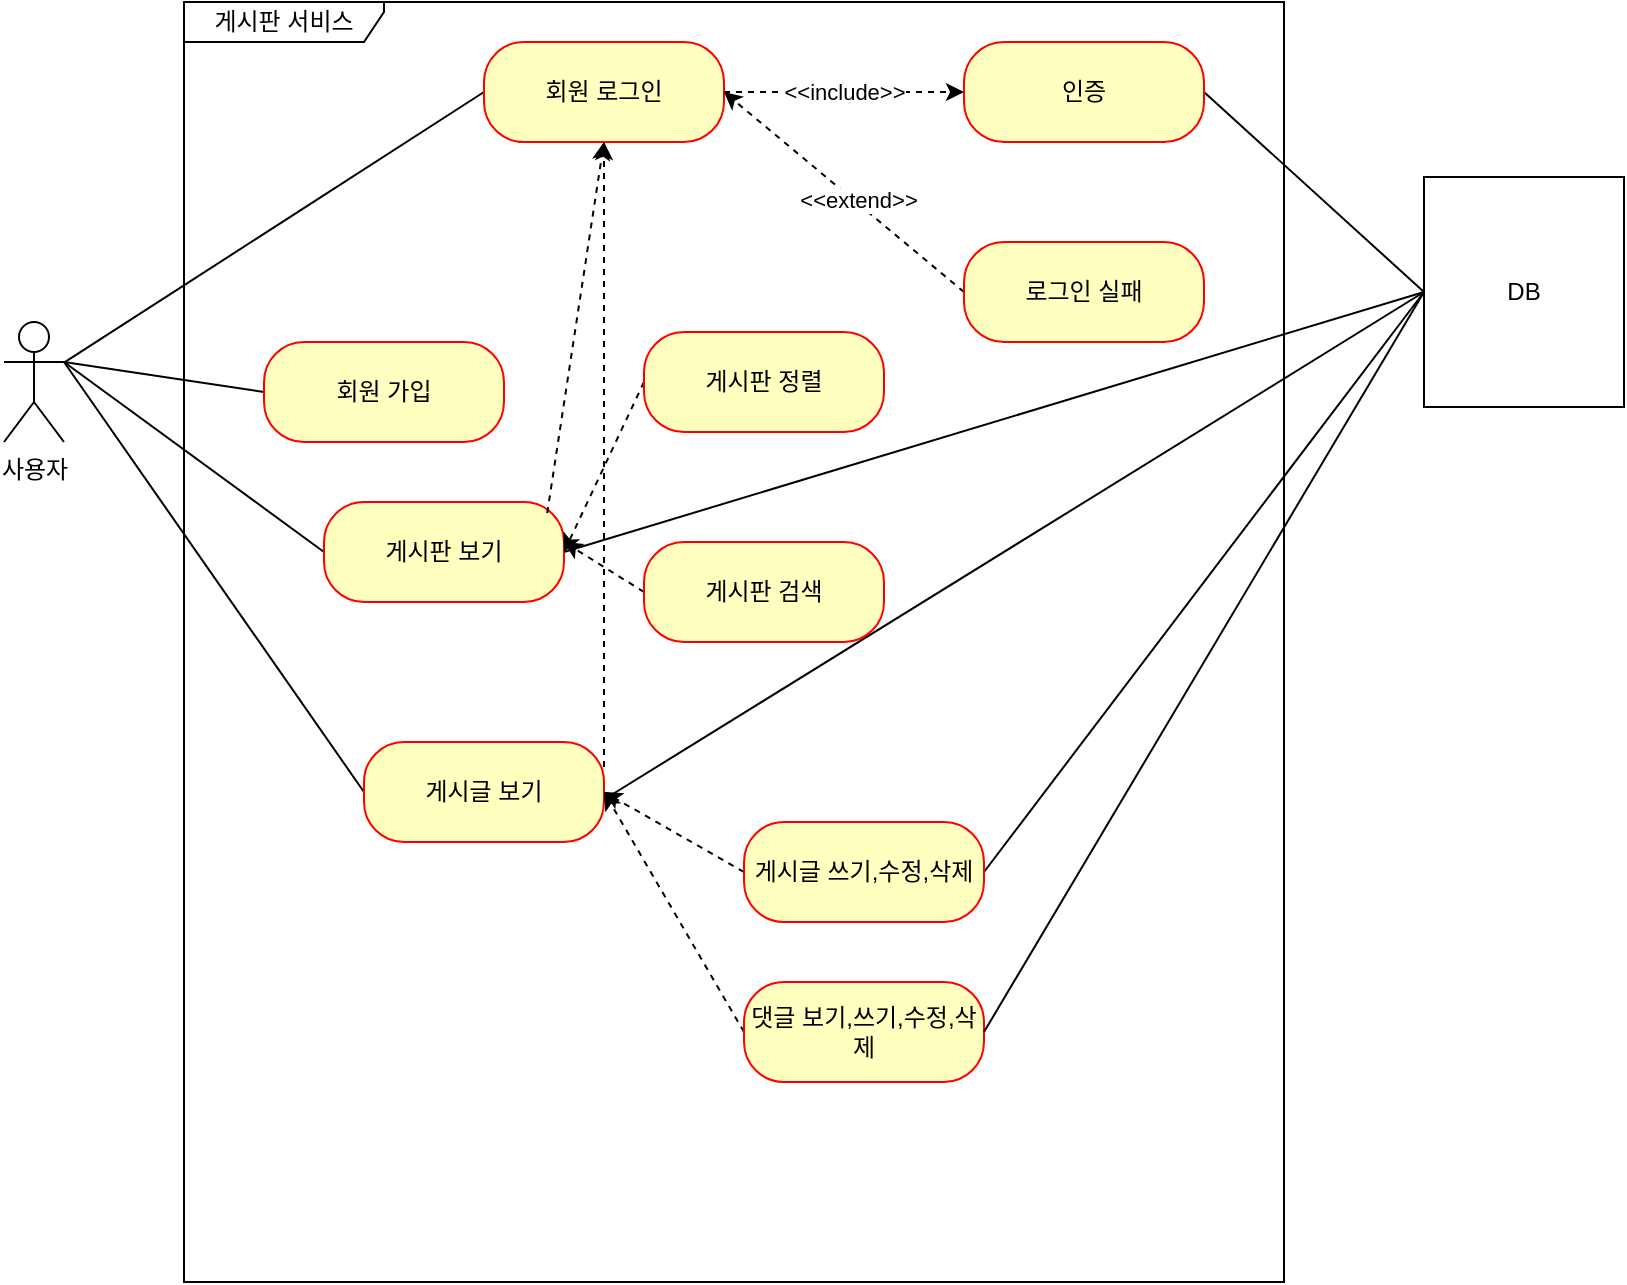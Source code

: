 <mxfile version="24.7.5">
  <diagram name="페이지-1" id="WdVvNl2aft6thXMaYnHw">
    <mxGraphModel dx="937" dy="913" grid="1" gridSize="10" guides="1" tooltips="1" connect="1" arrows="1" fold="1" page="1" pageScale="1" pageWidth="827" pageHeight="1169" math="0" shadow="0">
      <root>
        <mxCell id="0" />
        <mxCell id="1" parent="0" />
        <mxCell id="4Mlx_Hhug_AuuiXwjfcO-20" style="rounded=0;orthogonalLoop=1;jettySize=auto;html=1;exitX=1;exitY=0.333;exitDx=0;exitDy=0;exitPerimeter=0;entryX=0;entryY=0.5;entryDx=0;entryDy=0;endArrow=none;endFill=0;" edge="1" parent="1" source="4Mlx_Hhug_AuuiXwjfcO-1" target="4Mlx_Hhug_AuuiXwjfcO-6">
          <mxGeometry relative="1" as="geometry" />
        </mxCell>
        <mxCell id="4Mlx_Hhug_AuuiXwjfcO-22" style="rounded=0;orthogonalLoop=1;jettySize=auto;html=1;entryX=0;entryY=0.5;entryDx=0;entryDy=0;endArrow=none;endFill=0;" edge="1" parent="1" target="4Mlx_Hhug_AuuiXwjfcO-9">
          <mxGeometry relative="1" as="geometry">
            <mxPoint x="110" y="260" as="sourcePoint" />
          </mxGeometry>
        </mxCell>
        <mxCell id="4Mlx_Hhug_AuuiXwjfcO-24" style="rounded=0;orthogonalLoop=1;jettySize=auto;html=1;entryX=0;entryY=0.5;entryDx=0;entryDy=0;endArrow=none;endFill=0;" edge="1" parent="1" target="4Mlx_Hhug_AuuiXwjfcO-10">
          <mxGeometry relative="1" as="geometry">
            <mxPoint x="110" y="260" as="sourcePoint" />
          </mxGeometry>
        </mxCell>
        <mxCell id="4Mlx_Hhug_AuuiXwjfcO-25" style="rounded=0;orthogonalLoop=1;jettySize=auto;html=1;entryX=0;entryY=0.5;entryDx=0;entryDy=0;endArrow=none;endFill=0;" edge="1" parent="1" source="4Mlx_Hhug_AuuiXwjfcO-1" target="4Mlx_Hhug_AuuiXwjfcO-11">
          <mxGeometry relative="1" as="geometry" />
        </mxCell>
        <mxCell id="4Mlx_Hhug_AuuiXwjfcO-1" value="사용자&lt;div&gt;&lt;br&gt;&lt;/div&gt;" style="shape=umlActor;verticalLabelPosition=bottom;verticalAlign=top;html=1;" vertex="1" parent="1">
          <mxGeometry x="80" y="240" width="30" height="60" as="geometry" />
        </mxCell>
        <mxCell id="4Mlx_Hhug_AuuiXwjfcO-5" value="게시판 서비스" style="shape=umlFrame;whiteSpace=wrap;html=1;pointerEvents=0;width=100;height=20;" vertex="1" parent="1">
          <mxGeometry x="170" y="80" width="550" height="640" as="geometry" />
        </mxCell>
        <mxCell id="4Mlx_Hhug_AuuiXwjfcO-6" value="회원 가입" style="rounded=1;whiteSpace=wrap;html=1;arcSize=40;fontColor=#000000;fillColor=#ffffc0;strokeColor=#ff0000;" vertex="1" parent="1">
          <mxGeometry x="210" y="250" width="120" height="50" as="geometry" />
        </mxCell>
        <mxCell id="4Mlx_Hhug_AuuiXwjfcO-46" style="rounded=0;orthogonalLoop=1;jettySize=auto;html=1;exitX=1;exitY=0.5;exitDx=0;exitDy=0;endArrow=none;endFill=0;entryX=0;entryY=0.5;entryDx=0;entryDy=0;" edge="1" parent="1" source="4Mlx_Hhug_AuuiXwjfcO-9" target="4Mlx_Hhug_AuuiXwjfcO-43">
          <mxGeometry relative="1" as="geometry">
            <mxPoint x="810" y="230" as="targetPoint" />
          </mxGeometry>
        </mxCell>
        <mxCell id="4Mlx_Hhug_AuuiXwjfcO-9" value="게시판 보기" style="rounded=1;whiteSpace=wrap;html=1;arcSize=40;fontColor=#000000;fillColor=#ffffc0;strokeColor=#ff0000;" vertex="1" parent="1">
          <mxGeometry x="240" y="330" width="120" height="50" as="geometry" />
        </mxCell>
        <mxCell id="4Mlx_Hhug_AuuiXwjfcO-36" style="rounded=0;orthogonalLoop=1;jettySize=auto;html=1;exitX=1;exitY=0.25;exitDx=0;exitDy=0;entryX=0.5;entryY=1;entryDx=0;entryDy=0;dashed=1;" edge="1" parent="1" source="4Mlx_Hhug_AuuiXwjfcO-10" target="4Mlx_Hhug_AuuiXwjfcO-11">
          <mxGeometry relative="1" as="geometry" />
        </mxCell>
        <mxCell id="4Mlx_Hhug_AuuiXwjfcO-47" style="rounded=0;orthogonalLoop=1;jettySize=auto;html=1;exitX=1;exitY=0.5;exitDx=0;exitDy=0;entryX=0;entryY=0.5;entryDx=0;entryDy=0;endArrow=none;endFill=0;" edge="1" parent="1" target="4Mlx_Hhug_AuuiXwjfcO-43">
          <mxGeometry relative="1" as="geometry">
            <mxPoint x="380" y="478.75" as="sourcePoint" />
            <mxPoint x="810" y="231.25" as="targetPoint" />
          </mxGeometry>
        </mxCell>
        <mxCell id="4Mlx_Hhug_AuuiXwjfcO-10" value="게시글 보기" style="rounded=1;whiteSpace=wrap;html=1;arcSize=40;fontColor=#000000;fillColor=#ffffc0;strokeColor=#ff0000;" vertex="1" parent="1">
          <mxGeometry x="260" y="450" width="120" height="50" as="geometry" />
        </mxCell>
        <mxCell id="4Mlx_Hhug_AuuiXwjfcO-29" value="&amp;lt;&amp;lt;include&amp;gt;&amp;gt;" style="edgeStyle=orthogonalEdgeStyle;rounded=0;orthogonalLoop=1;jettySize=auto;html=1;exitX=1;exitY=0.5;exitDx=0;exitDy=0;entryX=0;entryY=0.5;entryDx=0;entryDy=0;dashed=1;" edge="1" parent="1" source="4Mlx_Hhug_AuuiXwjfcO-11" target="4Mlx_Hhug_AuuiXwjfcO-12">
          <mxGeometry relative="1" as="geometry">
            <mxPoint as="offset" />
          </mxGeometry>
        </mxCell>
        <mxCell id="4Mlx_Hhug_AuuiXwjfcO-11" value="회원 로그인" style="rounded=1;whiteSpace=wrap;html=1;arcSize=40;fontColor=#000000;fillColor=#ffffc0;strokeColor=#ff0000;" vertex="1" parent="1">
          <mxGeometry x="320" y="100" width="120" height="50" as="geometry" />
        </mxCell>
        <mxCell id="4Mlx_Hhug_AuuiXwjfcO-45" style="rounded=0;orthogonalLoop=1;jettySize=auto;html=1;exitX=1;exitY=0.5;exitDx=0;exitDy=0;entryX=0;entryY=0.5;entryDx=0;entryDy=0;endArrow=none;endFill=0;" edge="1" parent="1" source="4Mlx_Hhug_AuuiXwjfcO-12" target="4Mlx_Hhug_AuuiXwjfcO-43">
          <mxGeometry relative="1" as="geometry" />
        </mxCell>
        <mxCell id="4Mlx_Hhug_AuuiXwjfcO-12" value="인증" style="rounded=1;whiteSpace=wrap;html=1;arcSize=40;fontColor=#000000;fillColor=#ffffc0;strokeColor=#ff0000;" vertex="1" parent="1">
          <mxGeometry x="560" y="100" width="120" height="50" as="geometry" />
        </mxCell>
        <mxCell id="4Mlx_Hhug_AuuiXwjfcO-32" style="rounded=0;orthogonalLoop=1;jettySize=auto;html=1;exitX=0;exitY=0.5;exitDx=0;exitDy=0;entryX=1;entryY=0.5;entryDx=0;entryDy=0;dashed=1;" edge="1" parent="1" source="4Mlx_Hhug_AuuiXwjfcO-13" target="4Mlx_Hhug_AuuiXwjfcO-11">
          <mxGeometry relative="1" as="geometry" />
        </mxCell>
        <mxCell id="4Mlx_Hhug_AuuiXwjfcO-33" value="&amp;lt;&amp;lt;extend&amp;gt;&amp;gt;" style="edgeLabel;html=1;align=center;verticalAlign=middle;resizable=0;points=[];" vertex="1" connectable="0" parent="4Mlx_Hhug_AuuiXwjfcO-32">
          <mxGeometry x="-0.1" y="-2" relative="1" as="geometry">
            <mxPoint as="offset" />
          </mxGeometry>
        </mxCell>
        <mxCell id="4Mlx_Hhug_AuuiXwjfcO-13" value="로그인 실패" style="rounded=1;whiteSpace=wrap;html=1;arcSize=40;fontColor=#000000;fillColor=#ffffc0;strokeColor=#ff0000;" vertex="1" parent="1">
          <mxGeometry x="560" y="200" width="120" height="50" as="geometry" />
        </mxCell>
        <mxCell id="4Mlx_Hhug_AuuiXwjfcO-39" style="rounded=0;orthogonalLoop=1;jettySize=auto;html=1;exitX=0;exitY=0.5;exitDx=0;exitDy=0;entryX=1;entryY=0.5;entryDx=0;entryDy=0;dashed=1;" edge="1" parent="1" source="4Mlx_Hhug_AuuiXwjfcO-14" target="4Mlx_Hhug_AuuiXwjfcO-9">
          <mxGeometry relative="1" as="geometry" />
        </mxCell>
        <mxCell id="4Mlx_Hhug_AuuiXwjfcO-14" value="게시판 정렬" style="rounded=1;whiteSpace=wrap;html=1;arcSize=40;fontColor=#000000;fillColor=#ffffc0;strokeColor=#ff0000;" vertex="1" parent="1">
          <mxGeometry x="400" y="245" width="120" height="50" as="geometry" />
        </mxCell>
        <mxCell id="4Mlx_Hhug_AuuiXwjfcO-40" style="rounded=0;orthogonalLoop=1;jettySize=auto;html=1;exitX=0;exitY=0.5;exitDx=0;exitDy=0;dashed=1;" edge="1" parent="1" source="4Mlx_Hhug_AuuiXwjfcO-15">
          <mxGeometry relative="1" as="geometry">
            <mxPoint x="360" y="350" as="targetPoint" />
          </mxGeometry>
        </mxCell>
        <mxCell id="4Mlx_Hhug_AuuiXwjfcO-15" value="게시판 검색" style="rounded=1;whiteSpace=wrap;html=1;arcSize=40;fontColor=#000000;fillColor=#ffffc0;strokeColor=#ff0000;" vertex="1" parent="1">
          <mxGeometry x="400" y="350" width="120" height="50" as="geometry" />
        </mxCell>
        <mxCell id="4Mlx_Hhug_AuuiXwjfcO-41" style="rounded=0;orthogonalLoop=1;jettySize=auto;html=1;exitX=0;exitY=0.5;exitDx=0;exitDy=0;entryX=1;entryY=0.5;entryDx=0;entryDy=0;dashed=1;" edge="1" parent="1" source="4Mlx_Hhug_AuuiXwjfcO-16" target="4Mlx_Hhug_AuuiXwjfcO-10">
          <mxGeometry relative="1" as="geometry" />
        </mxCell>
        <mxCell id="4Mlx_Hhug_AuuiXwjfcO-48" style="rounded=0;orthogonalLoop=1;jettySize=auto;html=1;exitX=1;exitY=0.5;exitDx=0;exitDy=0;entryX=0;entryY=0.5;entryDx=0;entryDy=0;endArrow=none;endFill=0;" edge="1" parent="1" source="4Mlx_Hhug_AuuiXwjfcO-16" target="4Mlx_Hhug_AuuiXwjfcO-43">
          <mxGeometry relative="1" as="geometry">
            <mxPoint x="800" y="240" as="targetPoint" />
          </mxGeometry>
        </mxCell>
        <mxCell id="4Mlx_Hhug_AuuiXwjfcO-16" value="게시글 쓰기,수정,삭제" style="rounded=1;whiteSpace=wrap;html=1;arcSize=40;fontColor=#000000;fillColor=#ffffc0;strokeColor=#ff0000;" vertex="1" parent="1">
          <mxGeometry x="450" y="490" width="120" height="50" as="geometry" />
        </mxCell>
        <mxCell id="4Mlx_Hhug_AuuiXwjfcO-42" style="rounded=0;orthogonalLoop=1;jettySize=auto;html=1;exitX=0;exitY=0.5;exitDx=0;exitDy=0;entryX=1;entryY=0.5;entryDx=0;entryDy=0;dashed=1;" edge="1" parent="1" source="4Mlx_Hhug_AuuiXwjfcO-17" target="4Mlx_Hhug_AuuiXwjfcO-10">
          <mxGeometry relative="1" as="geometry" />
        </mxCell>
        <mxCell id="4Mlx_Hhug_AuuiXwjfcO-17" value="댓글 보기,쓰기,수정,삭제" style="rounded=1;whiteSpace=wrap;html=1;arcSize=40;fontColor=#000000;fillColor=#ffffc0;strokeColor=#ff0000;" vertex="1" parent="1">
          <mxGeometry x="450" y="570" width="120" height="50" as="geometry" />
        </mxCell>
        <mxCell id="4Mlx_Hhug_AuuiXwjfcO-35" style="rounded=0;orthogonalLoop=1;jettySize=auto;html=1;exitX=0.93;exitY=0.111;exitDx=0;exitDy=0;entryX=0.5;entryY=1;entryDx=0;entryDy=0;exitPerimeter=0;dashed=1;" edge="1" parent="1" source="4Mlx_Hhug_AuuiXwjfcO-9" target="4Mlx_Hhug_AuuiXwjfcO-11">
          <mxGeometry relative="1" as="geometry" />
        </mxCell>
        <mxCell id="4Mlx_Hhug_AuuiXwjfcO-43" value="DB" style="html=1;dropTarget=0;whiteSpace=wrap;" vertex="1" parent="1">
          <mxGeometry x="790" y="167.5" width="100" height="115" as="geometry" />
        </mxCell>
        <mxCell id="4Mlx_Hhug_AuuiXwjfcO-49" style="rounded=0;orthogonalLoop=1;jettySize=auto;html=1;exitX=1;exitY=0.5;exitDx=0;exitDy=0;entryX=0;entryY=0.5;entryDx=0;entryDy=0;endArrow=none;endFill=0;" edge="1" parent="1" source="4Mlx_Hhug_AuuiXwjfcO-17" target="4Mlx_Hhug_AuuiXwjfcO-43">
          <mxGeometry relative="1" as="geometry" />
        </mxCell>
      </root>
    </mxGraphModel>
  </diagram>
</mxfile>
